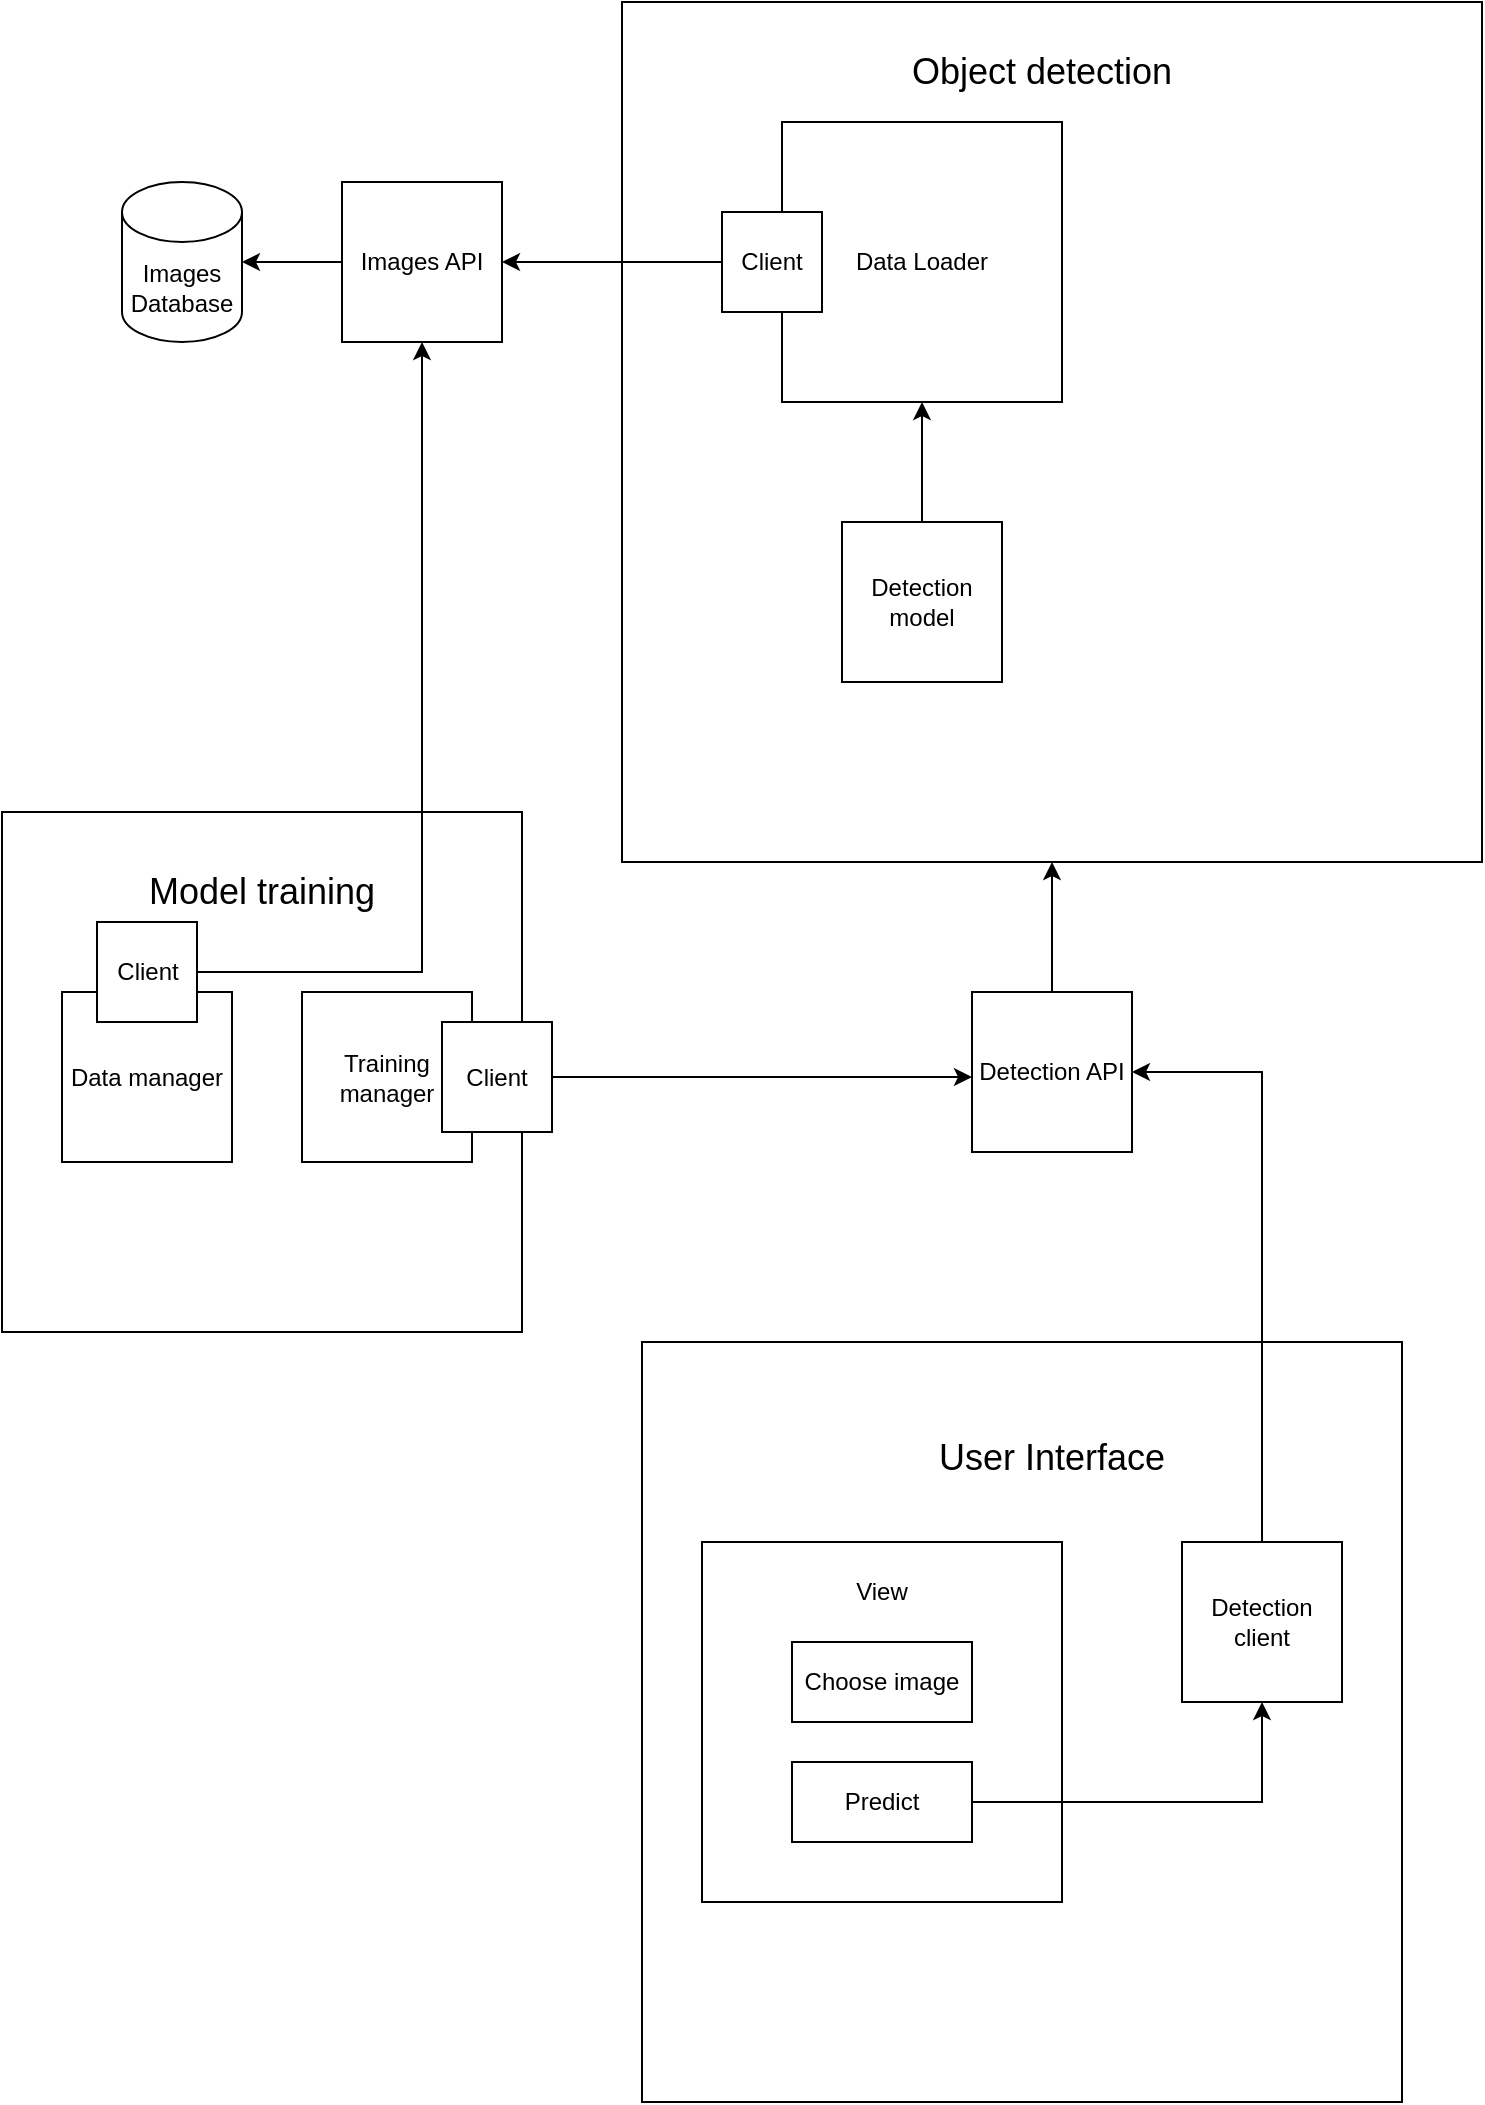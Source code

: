 <mxfile version="24.4.6" type="device">
  <diagram name="Page-1" id="0-XdJWmdbxl3eh0Rh0fM">
    <mxGraphModel dx="1122" dy="744" grid="1" gridSize="10" guides="1" tooltips="1" connect="1" arrows="1" fold="1" page="1" pageScale="1" pageWidth="827" pageHeight="1169" math="0" shadow="0">
      <root>
        <mxCell id="0" />
        <mxCell id="1" parent="0" />
        <mxCell id="1GAKg4Wlus99OQBmiNFw-12" value="" style="group" vertex="1" connectable="0" parent="1">
          <mxGeometry x="370" y="10" width="430" height="430" as="geometry" />
        </mxCell>
        <mxCell id="1GAKg4Wlus99OQBmiNFw-10" value="" style="whiteSpace=wrap;html=1;aspect=fixed;" vertex="1" parent="1GAKg4Wlus99OQBmiNFw-12">
          <mxGeometry width="430" height="430" as="geometry" />
        </mxCell>
        <mxCell id="1GAKg4Wlus99OQBmiNFw-11" value="Object detection" style="text;html=1;align=center;verticalAlign=middle;whiteSpace=wrap;rounded=0;fontSize=18;" vertex="1" parent="1GAKg4Wlus99OQBmiNFw-12">
          <mxGeometry x="135" y="20" width="150" height="30" as="geometry" />
        </mxCell>
        <mxCell id="1GAKg4Wlus99OQBmiNFw-5" value="Detection model" style="whiteSpace=wrap;html=1;aspect=fixed;" vertex="1" parent="1GAKg4Wlus99OQBmiNFw-12">
          <mxGeometry x="110" y="260" width="80" height="80" as="geometry" />
        </mxCell>
        <mxCell id="1GAKg4Wlus99OQBmiNFw-1" value="Images Database" style="shape=cylinder3;whiteSpace=wrap;html=1;boundedLbl=1;backgroundOutline=1;size=15;" vertex="1" parent="1">
          <mxGeometry x="120" y="100" width="60" height="80" as="geometry" />
        </mxCell>
        <mxCell id="1GAKg4Wlus99OQBmiNFw-4" value="" style="edgeStyle=orthogonalEdgeStyle;rounded=0;orthogonalLoop=1;jettySize=auto;html=1;" edge="1" parent="1" source="1GAKg4Wlus99OQBmiNFw-2" target="1GAKg4Wlus99OQBmiNFw-1">
          <mxGeometry relative="1" as="geometry" />
        </mxCell>
        <mxCell id="1GAKg4Wlus99OQBmiNFw-2" value="Images API" style="whiteSpace=wrap;html=1;aspect=fixed;" vertex="1" parent="1">
          <mxGeometry x="230" y="100" width="80" height="80" as="geometry" />
        </mxCell>
        <mxCell id="1GAKg4Wlus99OQBmiNFw-8" value="" style="edgeStyle=orthogonalEdgeStyle;rounded=0;orthogonalLoop=1;jettySize=auto;html=1;" edge="1" parent="1" source="1GAKg4Wlus99OQBmiNFw-7" target="1GAKg4Wlus99OQBmiNFw-2">
          <mxGeometry relative="1" as="geometry" />
        </mxCell>
        <mxCell id="1GAKg4Wlus99OQBmiNFw-9" value="" style="group" vertex="1" connectable="0" parent="1">
          <mxGeometry x="420" y="70" width="170" height="140" as="geometry" />
        </mxCell>
        <mxCell id="1GAKg4Wlus99OQBmiNFw-6" value="Data Loader" style="whiteSpace=wrap;html=1;aspect=fixed;" vertex="1" parent="1GAKg4Wlus99OQBmiNFw-9">
          <mxGeometry x="30" width="140" height="140" as="geometry" />
        </mxCell>
        <mxCell id="1GAKg4Wlus99OQBmiNFw-7" value="Client" style="whiteSpace=wrap;html=1;aspect=fixed;" vertex="1" parent="1GAKg4Wlus99OQBmiNFw-9">
          <mxGeometry y="45" width="50" height="50" as="geometry" />
        </mxCell>
        <mxCell id="1GAKg4Wlus99OQBmiNFw-13" style="edgeStyle=orthogonalEdgeStyle;rounded=0;orthogonalLoop=1;jettySize=auto;html=1;entryX=0.5;entryY=1;entryDx=0;entryDy=0;" edge="1" parent="1" source="1GAKg4Wlus99OQBmiNFw-5" target="1GAKg4Wlus99OQBmiNFw-6">
          <mxGeometry relative="1" as="geometry" />
        </mxCell>
        <mxCell id="1GAKg4Wlus99OQBmiNFw-15" style="edgeStyle=orthogonalEdgeStyle;rounded=0;orthogonalLoop=1;jettySize=auto;html=1;entryX=0.5;entryY=1;entryDx=0;entryDy=0;" edge="1" parent="1" source="1GAKg4Wlus99OQBmiNFw-14" target="1GAKg4Wlus99OQBmiNFw-10">
          <mxGeometry relative="1" as="geometry" />
        </mxCell>
        <mxCell id="1GAKg4Wlus99OQBmiNFw-14" value="Detection API" style="whiteSpace=wrap;html=1;aspect=fixed;" vertex="1" parent="1">
          <mxGeometry x="545" y="505" width="80" height="80" as="geometry" />
        </mxCell>
        <mxCell id="1GAKg4Wlus99OQBmiNFw-18" value="" style="group" vertex="1" connectable="0" parent="1">
          <mxGeometry x="380" y="680" width="410" height="380" as="geometry" />
        </mxCell>
        <mxCell id="1GAKg4Wlus99OQBmiNFw-16" value="" style="whiteSpace=wrap;html=1;aspect=fixed;" vertex="1" parent="1GAKg4Wlus99OQBmiNFw-18">
          <mxGeometry width="380" height="380" as="geometry" />
        </mxCell>
        <mxCell id="1GAKg4Wlus99OQBmiNFw-17" value="&lt;font style=&quot;font-size: 18px;&quot;&gt;User Interface&lt;/font&gt;" style="text;html=1;align=center;verticalAlign=middle;whiteSpace=wrap;rounded=0;" vertex="1" parent="1GAKg4Wlus99OQBmiNFw-18">
          <mxGeometry x="75.761" y="33.043" width="258.478" height="49.565" as="geometry" />
        </mxCell>
        <mxCell id="1GAKg4Wlus99OQBmiNFw-19" value="" style="whiteSpace=wrap;html=1;aspect=fixed;" vertex="1" parent="1GAKg4Wlus99OQBmiNFw-18">
          <mxGeometry x="30" y="100" width="180" height="180" as="geometry" />
        </mxCell>
        <mxCell id="1GAKg4Wlus99OQBmiNFw-20" value="Choose image" style="rounded=0;whiteSpace=wrap;html=1;" vertex="1" parent="1GAKg4Wlus99OQBmiNFw-18">
          <mxGeometry x="75" y="150" width="90" height="40" as="geometry" />
        </mxCell>
        <mxCell id="1GAKg4Wlus99OQBmiNFw-21" value="View" style="text;html=1;align=center;verticalAlign=middle;whiteSpace=wrap;rounded=0;" vertex="1" parent="1GAKg4Wlus99OQBmiNFw-18">
          <mxGeometry x="90" y="110" width="60" height="30" as="geometry" />
        </mxCell>
        <mxCell id="1GAKg4Wlus99OQBmiNFw-25" style="edgeStyle=orthogonalEdgeStyle;rounded=0;orthogonalLoop=1;jettySize=auto;html=1;" edge="1" parent="1GAKg4Wlus99OQBmiNFw-18" source="1GAKg4Wlus99OQBmiNFw-22" target="1GAKg4Wlus99OQBmiNFw-23">
          <mxGeometry relative="1" as="geometry" />
        </mxCell>
        <mxCell id="1GAKg4Wlus99OQBmiNFw-22" value="Predict" style="rounded=0;whiteSpace=wrap;html=1;" vertex="1" parent="1GAKg4Wlus99OQBmiNFw-18">
          <mxGeometry x="75" y="210" width="90" height="40" as="geometry" />
        </mxCell>
        <mxCell id="1GAKg4Wlus99OQBmiNFw-23" value="Detection client" style="whiteSpace=wrap;html=1;aspect=fixed;" vertex="1" parent="1GAKg4Wlus99OQBmiNFw-18">
          <mxGeometry x="270" y="100" width="80" height="80" as="geometry" />
        </mxCell>
        <mxCell id="1GAKg4Wlus99OQBmiNFw-24" style="edgeStyle=orthogonalEdgeStyle;rounded=0;orthogonalLoop=1;jettySize=auto;html=1;" edge="1" parent="1" source="1GAKg4Wlus99OQBmiNFw-23" target="1GAKg4Wlus99OQBmiNFw-14">
          <mxGeometry relative="1" as="geometry">
            <Array as="points">
              <mxPoint x="690" y="545" />
            </Array>
          </mxGeometry>
        </mxCell>
        <mxCell id="1GAKg4Wlus99OQBmiNFw-26" value="" style="whiteSpace=wrap;html=1;aspect=fixed;" vertex="1" parent="1">
          <mxGeometry x="60" y="415" width="260" height="260" as="geometry" />
        </mxCell>
        <mxCell id="1GAKg4Wlus99OQBmiNFw-27" value="Model training" style="text;html=1;align=center;verticalAlign=middle;whiteSpace=wrap;rounded=0;fontSize=18;" vertex="1" parent="1">
          <mxGeometry x="125" y="440" width="130" height="30" as="geometry" />
        </mxCell>
        <mxCell id="1GAKg4Wlus99OQBmiNFw-28" value="Data manager" style="whiteSpace=wrap;html=1;aspect=fixed;" vertex="1" parent="1">
          <mxGeometry x="90" y="505" width="85" height="85" as="geometry" />
        </mxCell>
        <mxCell id="1GAKg4Wlus99OQBmiNFw-29" value="Training manager" style="whiteSpace=wrap;html=1;aspect=fixed;" vertex="1" parent="1">
          <mxGeometry x="210" y="505" width="85" height="85" as="geometry" />
        </mxCell>
        <mxCell id="1GAKg4Wlus99OQBmiNFw-31" style="edgeStyle=orthogonalEdgeStyle;rounded=0;orthogonalLoop=1;jettySize=auto;html=1;" edge="1" parent="1" source="1GAKg4Wlus99OQBmiNFw-30" target="1GAKg4Wlus99OQBmiNFw-14">
          <mxGeometry relative="1" as="geometry">
            <Array as="points">
              <mxPoint x="490" y="548" />
              <mxPoint x="490" y="548" />
            </Array>
          </mxGeometry>
        </mxCell>
        <mxCell id="1GAKg4Wlus99OQBmiNFw-30" value="Client" style="whiteSpace=wrap;html=1;aspect=fixed;" vertex="1" parent="1">
          <mxGeometry x="280" y="520" width="55" height="55" as="geometry" />
        </mxCell>
        <mxCell id="1GAKg4Wlus99OQBmiNFw-33" style="edgeStyle=orthogonalEdgeStyle;rounded=0;orthogonalLoop=1;jettySize=auto;html=1;entryX=0.5;entryY=1;entryDx=0;entryDy=0;" edge="1" parent="1" source="1GAKg4Wlus99OQBmiNFw-32" target="1GAKg4Wlus99OQBmiNFw-2">
          <mxGeometry relative="1" as="geometry" />
        </mxCell>
        <mxCell id="1GAKg4Wlus99OQBmiNFw-32" value="Client" style="whiteSpace=wrap;html=1;aspect=fixed;" vertex="1" parent="1">
          <mxGeometry x="107.5" y="470" width="50" height="50" as="geometry" />
        </mxCell>
      </root>
    </mxGraphModel>
  </diagram>
</mxfile>
